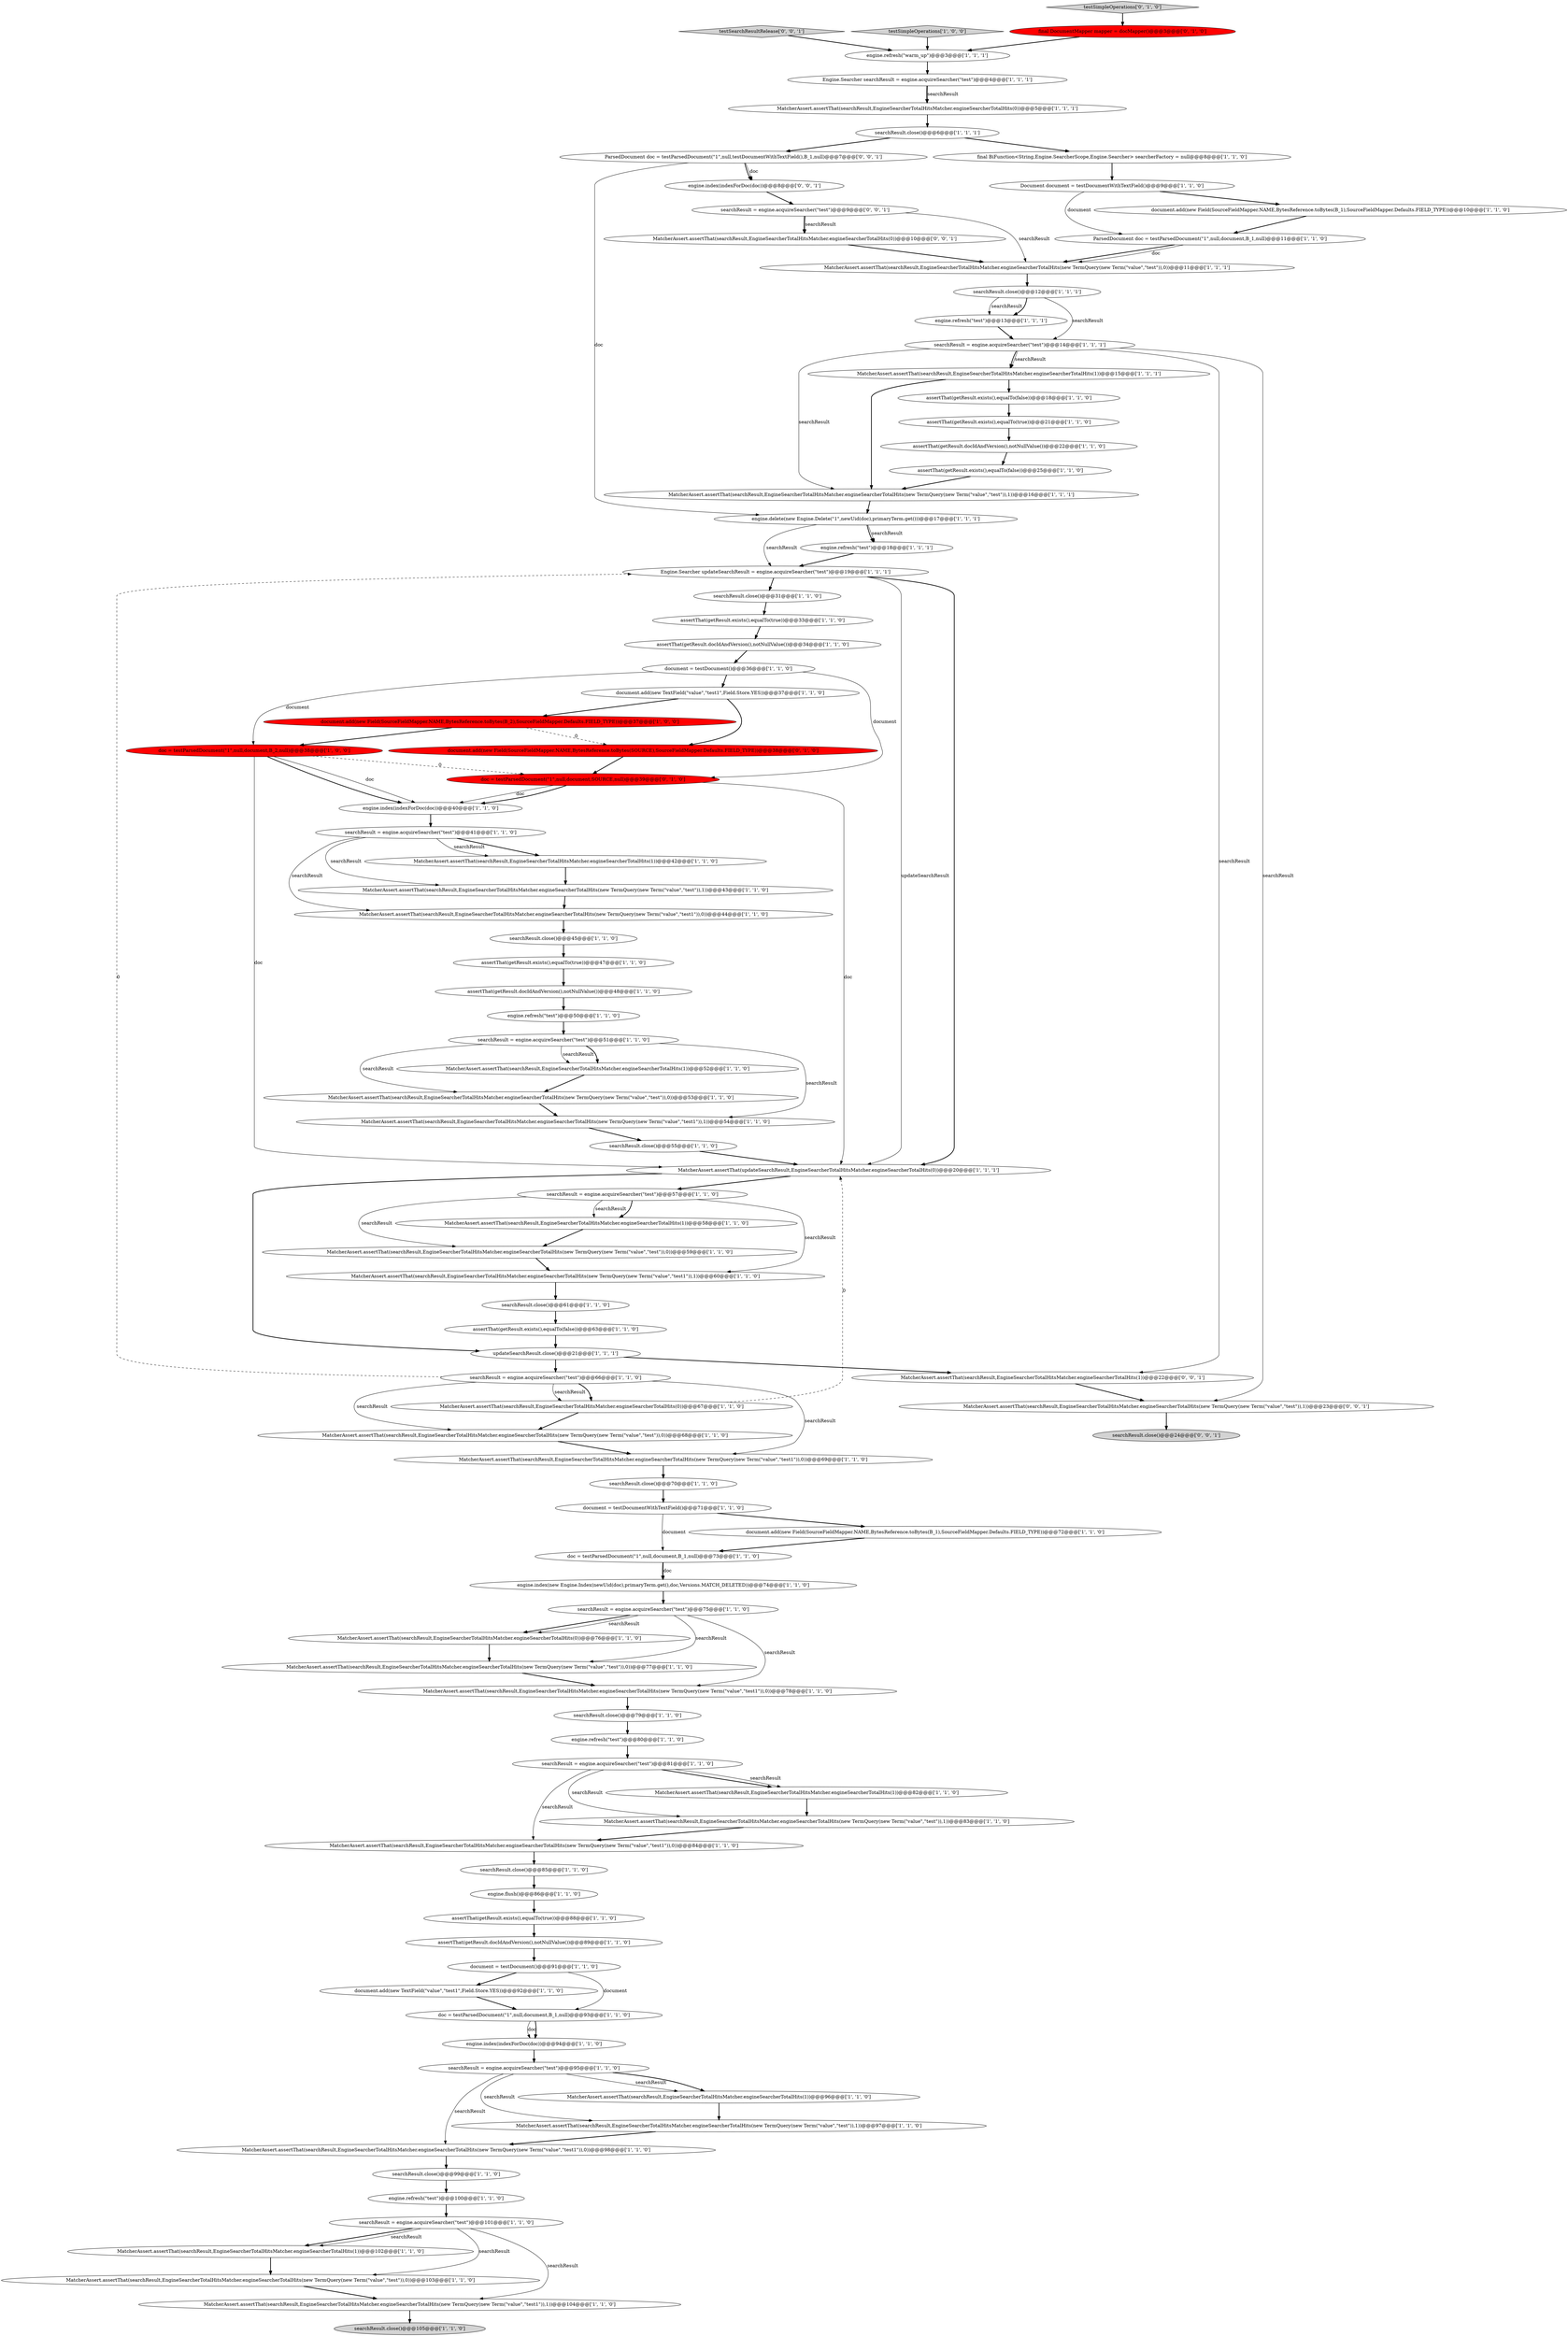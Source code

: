 digraph {
85 [style = filled, label = "assertThat(getResult.exists(),equalTo(true))@@@21@@@['1', '1', '0']", fillcolor = white, shape = ellipse image = "AAA0AAABBB1BBB"];
27 [style = filled, label = "MatcherAssert.assertThat(searchResult,EngineSearcherTotalHitsMatcher.engineSearcherTotalHits(new TermQuery(new Term(\"value\",\"test\")),1))@@@43@@@['1', '1', '0']", fillcolor = white, shape = ellipse image = "AAA0AAABBB1BBB"];
54 [style = filled, label = "engine.refresh(\"test\")@@@80@@@['1', '1', '0']", fillcolor = white, shape = ellipse image = "AAA0AAABBB1BBB"];
70 [style = filled, label = "doc = testParsedDocument(\"1\",null,document,B_2,null)@@@38@@@['1', '0', '0']", fillcolor = red, shape = ellipse image = "AAA1AAABBB1BBB"];
83 [style = filled, label = "assertThat(getResult.docIdAndVersion(),notNullValue())@@@22@@@['1', '1', '0']", fillcolor = white, shape = ellipse image = "AAA0AAABBB1BBB"];
3 [style = filled, label = "doc = testParsedDocument(\"1\",null,document,B_1,null)@@@73@@@['1', '1', '0']", fillcolor = white, shape = ellipse image = "AAA0AAABBB1BBB"];
20 [style = filled, label = "assertThat(getResult.exists(),equalTo(true))@@@47@@@['1', '1', '0']", fillcolor = white, shape = ellipse image = "AAA0AAABBB1BBB"];
28 [style = filled, label = "searchResult.close()@@@6@@@['1', '1', '1']", fillcolor = white, shape = ellipse image = "AAA0AAABBB1BBB"];
32 [style = filled, label = "document = testDocument()@@@36@@@['1', '1', '0']", fillcolor = white, shape = ellipse image = "AAA0AAABBB1BBB"];
97 [style = filled, label = "searchResult = engine.acquireSearcher(\"test\")@@@9@@@['0', '0', '1']", fillcolor = white, shape = ellipse image = "AAA0AAABBB3BBB"];
59 [style = filled, label = "MatcherAssert.assertThat(searchResult,EngineSearcherTotalHitsMatcher.engineSearcherTotalHits(new TermQuery(new Term(\"value\",\"test1\")),1))@@@104@@@['1', '1', '0']", fillcolor = white, shape = ellipse image = "AAA0AAABBB1BBB"];
75 [style = filled, label = "MatcherAssert.assertThat(searchResult,EngineSearcherTotalHitsMatcher.engineSearcherTotalHits(0))@@@76@@@['1', '1', '0']", fillcolor = white, shape = ellipse image = "AAA0AAABBB1BBB"];
61 [style = filled, label = "assertThat(getResult.exists(),equalTo(true))@@@88@@@['1', '1', '0']", fillcolor = white, shape = ellipse image = "AAA0AAABBB1BBB"];
6 [style = filled, label = "MatcherAssert.assertThat(searchResult,EngineSearcherTotalHitsMatcher.engineSearcherTotalHits(1))@@@102@@@['1', '1', '0']", fillcolor = white, shape = ellipse image = "AAA0AAABBB1BBB"];
50 [style = filled, label = "searchResult.close()@@@105@@@['1', '1', '0']", fillcolor = lightgray, shape = ellipse image = "AAA0AAABBB1BBB"];
82 [style = filled, label = "assertThat(getResult.docIdAndVersion(),notNullValue())@@@34@@@['1', '1', '0']", fillcolor = white, shape = ellipse image = "AAA0AAABBB1BBB"];
33 [style = filled, label = "doc = testParsedDocument(\"1\",null,document,B_1,null)@@@93@@@['1', '1', '0']", fillcolor = white, shape = ellipse image = "AAA0AAABBB1BBB"];
37 [style = filled, label = "engine.flush()@@@86@@@['1', '1', '0']", fillcolor = white, shape = ellipse image = "AAA0AAABBB1BBB"];
56 [style = filled, label = "engine.refresh(\"test\")@@@50@@@['1', '1', '0']", fillcolor = white, shape = ellipse image = "AAA0AAABBB1BBB"];
77 [style = filled, label = "MatcherAssert.assertThat(searchResult,EngineSearcherTotalHitsMatcher.engineSearcherTotalHits(new TermQuery(new Term(\"value\",\"test\")),0))@@@53@@@['1', '1', '0']", fillcolor = white, shape = ellipse image = "AAA0AAABBB1BBB"];
36 [style = filled, label = "Engine.Searcher updateSearchResult = engine.acquireSearcher(\"test\")@@@19@@@['1', '1', '1']", fillcolor = white, shape = ellipse image = "AAA0AAABBB1BBB"];
15 [style = filled, label = "searchResult = engine.acquireSearcher(\"test\")@@@14@@@['1', '1', '1']", fillcolor = white, shape = ellipse image = "AAA0AAABBB1BBB"];
72 [style = filled, label = "MatcherAssert.assertThat(searchResult,EngineSearcherTotalHitsMatcher.engineSearcherTotalHits(new TermQuery(new Term(\"value\",\"test1\")),0))@@@98@@@['1', '1', '0']", fillcolor = white, shape = ellipse image = "AAA0AAABBB1BBB"];
49 [style = filled, label = "MatcherAssert.assertThat(searchResult,EngineSearcherTotalHitsMatcher.engineSearcherTotalHits(new TermQuery(new Term(\"value\",\"test1\")),0))@@@69@@@['1', '1', '0']", fillcolor = white, shape = ellipse image = "AAA0AAABBB1BBB"];
9 [style = filled, label = "searchResult.close()@@@70@@@['1', '1', '0']", fillcolor = white, shape = ellipse image = "AAA0AAABBB1BBB"];
5 [style = filled, label = "MatcherAssert.assertThat(searchResult,EngineSearcherTotalHitsMatcher.engineSearcherTotalHits(new TermQuery(new Term(\"value\",\"test\")),0))@@@77@@@['1', '1', '0']", fillcolor = white, shape = ellipse image = "AAA0AAABBB1BBB"];
79 [style = filled, label = "MatcherAssert.assertThat(searchResult,EngineSearcherTotalHitsMatcher.engineSearcherTotalHits(new TermQuery(new Term(\"value\",\"test\")),0))@@@103@@@['1', '1', '0']", fillcolor = white, shape = ellipse image = "AAA0AAABBB1BBB"];
48 [style = filled, label = "ParsedDocument doc = testParsedDocument(\"1\",null,document,B_1,null)@@@11@@@['1', '1', '0']", fillcolor = white, shape = ellipse image = "AAA0AAABBB1BBB"];
86 [style = filled, label = "searchResult = engine.acquireSearcher(\"test\")@@@75@@@['1', '1', '0']", fillcolor = white, shape = ellipse image = "AAA0AAABBB1BBB"];
31 [style = filled, label = "engine.refresh(\"test\")@@@100@@@['1', '1', '0']", fillcolor = white, shape = ellipse image = "AAA0AAABBB1BBB"];
52 [style = filled, label = "MatcherAssert.assertThat(searchResult,EngineSearcherTotalHitsMatcher.engineSearcherTotalHits(1))@@@15@@@['1', '1', '1']", fillcolor = white, shape = ellipse image = "AAA0AAABBB1BBB"];
29 [style = filled, label = "document = testDocumentWithTextField()@@@71@@@['1', '1', '0']", fillcolor = white, shape = ellipse image = "AAA0AAABBB1BBB"];
2 [style = filled, label = "searchResult = engine.acquireSearcher(\"test\")@@@66@@@['1', '1', '0']", fillcolor = white, shape = ellipse image = "AAA0AAABBB1BBB"];
98 [style = filled, label = "testSearchResultRelease['0', '0', '1']", fillcolor = lightgray, shape = diamond image = "AAA0AAABBB3BBB"];
76 [style = filled, label = "MatcherAssert.assertThat(updateSearchResult,EngineSearcherTotalHitsMatcher.engineSearcherTotalHits(0))@@@20@@@['1', '1', '1']", fillcolor = white, shape = ellipse image = "AAA0AAABBB1BBB"];
93 [style = filled, label = "searchResult.close()@@@24@@@['0', '0', '1']", fillcolor = lightgray, shape = ellipse image = "AAA0AAABBB3BBB"];
90 [style = filled, label = "document.add(new Field(SourceFieldMapper.NAME,BytesReference.toBytes(SOURCE),SourceFieldMapper.Defaults.FIELD_TYPE))@@@38@@@['0', '1', '0']", fillcolor = red, shape = ellipse image = "AAA1AAABBB2BBB"];
95 [style = filled, label = "ParsedDocument doc = testParsedDocument(\"1\",null,testDocumentWithTextField(),B_1,null)@@@7@@@['0', '0', '1']", fillcolor = white, shape = ellipse image = "AAA0AAABBB3BBB"];
21 [style = filled, label = "MatcherAssert.assertThat(searchResult,EngineSearcherTotalHitsMatcher.engineSearcherTotalHits(new TermQuery(new Term(\"value\",\"test\")),0))@@@11@@@['1', '1', '1']", fillcolor = white, shape = ellipse image = "AAA0AAABBB1BBB"];
84 [style = filled, label = "searchResult.close()@@@99@@@['1', '1', '0']", fillcolor = white, shape = ellipse image = "AAA0AAABBB1BBB"];
88 [style = filled, label = "MatcherAssert.assertThat(searchResult,EngineSearcherTotalHitsMatcher.engineSearcherTotalHits(1))@@@42@@@['1', '1', '0']", fillcolor = white, shape = ellipse image = "AAA0AAABBB1BBB"];
16 [style = filled, label = "MatcherAssert.assertThat(searchResult,EngineSearcherTotalHitsMatcher.engineSearcherTotalHits(new TermQuery(new Term(\"value\",\"test1\")),1))@@@54@@@['1', '1', '0']", fillcolor = white, shape = ellipse image = "AAA0AAABBB1BBB"];
23 [style = filled, label = "document.add(new TextField(\"value\",\"test1\",Field.Store.YES))@@@92@@@['1', '1', '0']", fillcolor = white, shape = ellipse image = "AAA0AAABBB1BBB"];
78 [style = filled, label = "searchResult = engine.acquireSearcher(\"test\")@@@81@@@['1', '1', '0']", fillcolor = white, shape = ellipse image = "AAA0AAABBB1BBB"];
94 [style = filled, label = "MatcherAssert.assertThat(searchResult,EngineSearcherTotalHitsMatcher.engineSearcherTotalHits(0))@@@10@@@['0', '0', '1']", fillcolor = white, shape = ellipse image = "AAA0AAABBB3BBB"];
62 [style = filled, label = "document = testDocument()@@@91@@@['1', '1', '0']", fillcolor = white, shape = ellipse image = "AAA0AAABBB1BBB"];
99 [style = filled, label = "engine.index(indexForDoc(doc))@@@8@@@['0', '0', '1']", fillcolor = white, shape = ellipse image = "AAA0AAABBB3BBB"];
45 [style = filled, label = "document.add(new Field(SourceFieldMapper.NAME,BytesReference.toBytes(B_1),SourceFieldMapper.Defaults.FIELD_TYPE))@@@72@@@['1', '1', '0']", fillcolor = white, shape = ellipse image = "AAA0AAABBB1BBB"];
46 [style = filled, label = "engine.index(new Engine.Index(newUid(doc),primaryTerm.get(),doc,Versions.MATCH_DELETED))@@@74@@@['1', '1', '0']", fillcolor = white, shape = ellipse image = "AAA0AAABBB1BBB"];
81 [style = filled, label = "searchResult.close()@@@79@@@['1', '1', '0']", fillcolor = white, shape = ellipse image = "AAA0AAABBB1BBB"];
8 [style = filled, label = "testSimpleOperations['1', '0', '0']", fillcolor = lightgray, shape = diamond image = "AAA0AAABBB1BBB"];
41 [style = filled, label = "assertThat(getResult.exists(),equalTo(false))@@@63@@@['1', '1', '0']", fillcolor = white, shape = ellipse image = "AAA0AAABBB1BBB"];
42 [style = filled, label = "Document document = testDocumentWithTextField()@@@9@@@['1', '1', '0']", fillcolor = white, shape = ellipse image = "AAA0AAABBB1BBB"];
4 [style = filled, label = "searchResult.close()@@@45@@@['1', '1', '0']", fillcolor = white, shape = ellipse image = "AAA0AAABBB1BBB"];
14 [style = filled, label = "MatcherAssert.assertThat(searchResult,EngineSearcherTotalHitsMatcher.engineSearcherTotalHits(new TermQuery(new Term(\"value\",\"test1\")),0))@@@84@@@['1', '1', '0']", fillcolor = white, shape = ellipse image = "AAA0AAABBB1BBB"];
26 [style = filled, label = "engine.delete(new Engine.Delete(\"1\",newUid(doc),primaryTerm.get()))@@@17@@@['1', '1', '1']", fillcolor = white, shape = ellipse image = "AAA0AAABBB1BBB"];
69 [style = filled, label = "searchResult.close()@@@85@@@['1', '1', '0']", fillcolor = white, shape = ellipse image = "AAA0AAABBB1BBB"];
66 [style = filled, label = "searchResult.close()@@@55@@@['1', '1', '0']", fillcolor = white, shape = ellipse image = "AAA0AAABBB1BBB"];
64 [style = filled, label = "searchResult = engine.acquireSearcher(\"test\")@@@95@@@['1', '1', '0']", fillcolor = white, shape = ellipse image = "AAA0AAABBB1BBB"];
53 [style = filled, label = "searchResult.close()@@@31@@@['1', '1', '0']", fillcolor = white, shape = ellipse image = "AAA0AAABBB1BBB"];
39 [style = filled, label = "assertThat(getResult.exists(),equalTo(false))@@@25@@@['1', '1', '0']", fillcolor = white, shape = ellipse image = "AAA0AAABBB1BBB"];
55 [style = filled, label = "assertThat(getResult.docIdAndVersion(),notNullValue())@@@89@@@['1', '1', '0']", fillcolor = white, shape = ellipse image = "AAA0AAABBB1BBB"];
1 [style = filled, label = "MatcherAssert.assertThat(searchResult,EngineSearcherTotalHitsMatcher.engineSearcherTotalHits(new TermQuery(new Term(\"value\",\"test\")),1))@@@83@@@['1', '1', '0']", fillcolor = white, shape = ellipse image = "AAA0AAABBB1BBB"];
19 [style = filled, label = "MatcherAssert.assertThat(searchResult,EngineSearcherTotalHitsMatcher.engineSearcherTotalHits(new TermQuery(new Term(\"value\",\"test1\")),0))@@@44@@@['1', '1', '0']", fillcolor = white, shape = ellipse image = "AAA0AAABBB1BBB"];
89 [style = filled, label = "doc = testParsedDocument(\"1\",null,document,SOURCE,null)@@@39@@@['0', '1', '0']", fillcolor = red, shape = ellipse image = "AAA1AAABBB2BBB"];
0 [style = filled, label = "document.add(new Field(SourceFieldMapper.NAME,BytesReference.toBytes(B_1),SourceFieldMapper.Defaults.FIELD_TYPE))@@@10@@@['1', '1', '0']", fillcolor = white, shape = ellipse image = "AAA0AAABBB1BBB"];
10 [style = filled, label = "searchResult = engine.acquireSearcher(\"test\")@@@51@@@['1', '1', '0']", fillcolor = white, shape = ellipse image = "AAA0AAABBB1BBB"];
96 [style = filled, label = "MatcherAssert.assertThat(searchResult,EngineSearcherTotalHitsMatcher.engineSearcherTotalHits(1))@@@22@@@['0', '0', '1']", fillcolor = white, shape = ellipse image = "AAA0AAABBB3BBB"];
22 [style = filled, label = "MatcherAssert.assertThat(searchResult,EngineSearcherTotalHitsMatcher.engineSearcherTotalHits(new TermQuery(new Term(\"value\",\"test\")),1))@@@16@@@['1', '1', '1']", fillcolor = white, shape = ellipse image = "AAA0AAABBB1BBB"];
60 [style = filled, label = "engine.refresh(\"warm_up\")@@@3@@@['1', '1', '1']", fillcolor = white, shape = ellipse image = "AAA0AAABBB1BBB"];
17 [style = filled, label = "updateSearchResult.close()@@@21@@@['1', '1', '1']", fillcolor = white, shape = ellipse image = "AAA0AAABBB1BBB"];
65 [style = filled, label = "Engine.Searcher searchResult = engine.acquireSearcher(\"test\")@@@4@@@['1', '1', '1']", fillcolor = white, shape = ellipse image = "AAA0AAABBB1BBB"];
80 [style = filled, label = "searchResult.close()@@@61@@@['1', '1', '0']", fillcolor = white, shape = ellipse image = "AAA0AAABBB1BBB"];
18 [style = filled, label = "MatcherAssert.assertThat(searchResult,EngineSearcherTotalHitsMatcher.engineSearcherTotalHits(new TermQuery(new Term(\"value\",\"test\")),1))@@@97@@@['1', '1', '0']", fillcolor = white, shape = ellipse image = "AAA0AAABBB1BBB"];
24 [style = filled, label = "MatcherAssert.assertThat(searchResult,EngineSearcherTotalHitsMatcher.engineSearcherTotalHits(1))@@@96@@@['1', '1', '0']", fillcolor = white, shape = ellipse image = "AAA0AAABBB1BBB"];
91 [style = filled, label = "testSimpleOperations['0', '1', '0']", fillcolor = lightgray, shape = diamond image = "AAA0AAABBB2BBB"];
51 [style = filled, label = "engine.index(indexForDoc(doc))@@@40@@@['1', '1', '0']", fillcolor = white, shape = ellipse image = "AAA0AAABBB1BBB"];
13 [style = filled, label = "searchResult = engine.acquireSearcher(\"test\")@@@101@@@['1', '1', '0']", fillcolor = white, shape = ellipse image = "AAA0AAABBB1BBB"];
35 [style = filled, label = "searchResult = engine.acquireSearcher(\"test\")@@@41@@@['1', '1', '0']", fillcolor = white, shape = ellipse image = "AAA0AAABBB1BBB"];
74 [style = filled, label = "MatcherAssert.assertThat(searchResult,EngineSearcherTotalHitsMatcher.engineSearcherTotalHits(new TermQuery(new Term(\"value\",\"test1\")),1))@@@60@@@['1', '1', '0']", fillcolor = white, shape = ellipse image = "AAA0AAABBB1BBB"];
38 [style = filled, label = "engine.refresh(\"test\")@@@13@@@['1', '1', '1']", fillcolor = white, shape = ellipse image = "AAA0AAABBB1BBB"];
11 [style = filled, label = "MatcherAssert.assertThat(searchResult,EngineSearcherTotalHitsMatcher.engineSearcherTotalHits(1))@@@58@@@['1', '1', '0']", fillcolor = white, shape = ellipse image = "AAA0AAABBB1BBB"];
25 [style = filled, label = "assertThat(getResult.exists(),equalTo(false))@@@18@@@['1', '1', '0']", fillcolor = white, shape = ellipse image = "AAA0AAABBB1BBB"];
100 [style = filled, label = "MatcherAssert.assertThat(searchResult,EngineSearcherTotalHitsMatcher.engineSearcherTotalHits(new TermQuery(new Term(\"value\",\"test\")),1))@@@23@@@['0', '0', '1']", fillcolor = white, shape = ellipse image = "AAA0AAABBB3BBB"];
40 [style = filled, label = "MatcherAssert.assertThat(searchResult,EngineSearcherTotalHitsMatcher.engineSearcherTotalHits(0))@@@5@@@['1', '1', '1']", fillcolor = white, shape = ellipse image = "AAA0AAABBB1BBB"];
58 [style = filled, label = "searchResult = engine.acquireSearcher(\"test\")@@@57@@@['1', '1', '0']", fillcolor = white, shape = ellipse image = "AAA0AAABBB1BBB"];
63 [style = filled, label = "assertThat(getResult.docIdAndVersion(),notNullValue())@@@48@@@['1', '1', '0']", fillcolor = white, shape = ellipse image = "AAA0AAABBB1BBB"];
92 [style = filled, label = "final DocumentMapper mapper = docMapper()@@@3@@@['0', '1', '0']", fillcolor = red, shape = ellipse image = "AAA1AAABBB2BBB"];
34 [style = filled, label = "document.add(new Field(SourceFieldMapper.NAME,BytesReference.toBytes(B_2),SourceFieldMapper.Defaults.FIELD_TYPE))@@@37@@@['1', '0', '0']", fillcolor = red, shape = ellipse image = "AAA1AAABBB1BBB"];
68 [style = filled, label = "MatcherAssert.assertThat(searchResult,EngineSearcherTotalHitsMatcher.engineSearcherTotalHits(new TermQuery(new Term(\"value\",\"test\")),0))@@@59@@@['1', '1', '0']", fillcolor = white, shape = ellipse image = "AAA0AAABBB1BBB"];
44 [style = filled, label = "MatcherAssert.assertThat(searchResult,EngineSearcherTotalHitsMatcher.engineSearcherTotalHits(1))@@@82@@@['1', '1', '0']", fillcolor = white, shape = ellipse image = "AAA0AAABBB1BBB"];
71 [style = filled, label = "MatcherAssert.assertThat(searchResult,EngineSearcherTotalHitsMatcher.engineSearcherTotalHits(1))@@@52@@@['1', '1', '0']", fillcolor = white, shape = ellipse image = "AAA0AAABBB1BBB"];
12 [style = filled, label = "engine.refresh(\"test\")@@@18@@@['1', '1', '1']", fillcolor = white, shape = ellipse image = "AAA0AAABBB1BBB"];
47 [style = filled, label = "document.add(new TextField(\"value\",\"test1\",Field.Store.YES))@@@37@@@['1', '1', '0']", fillcolor = white, shape = ellipse image = "AAA0AAABBB1BBB"];
87 [style = filled, label = "MatcherAssert.assertThat(searchResult,EngineSearcherTotalHitsMatcher.engineSearcherTotalHits(0))@@@67@@@['1', '1', '0']", fillcolor = white, shape = ellipse image = "AAA0AAABBB1BBB"];
43 [style = filled, label = "MatcherAssert.assertThat(searchResult,EngineSearcherTotalHitsMatcher.engineSearcherTotalHits(new TermQuery(new Term(\"value\",\"test1\")),0))@@@78@@@['1', '1', '0']", fillcolor = white, shape = ellipse image = "AAA0AAABBB1BBB"];
30 [style = filled, label = "engine.index(indexForDoc(doc))@@@94@@@['1', '1', '0']", fillcolor = white, shape = ellipse image = "AAA0AAABBB1BBB"];
57 [style = filled, label = "final BiFunction<String,Engine.SearcherScope,Engine.Searcher> searcherFactory = null@@@8@@@['1', '1', '0']", fillcolor = white, shape = ellipse image = "AAA0AAABBB1BBB"];
73 [style = filled, label = "assertThat(getResult.exists(),equalTo(true))@@@33@@@['1', '1', '0']", fillcolor = white, shape = ellipse image = "AAA0AAABBB1BBB"];
7 [style = filled, label = "searchResult.close()@@@12@@@['1', '1', '1']", fillcolor = white, shape = ellipse image = "AAA0AAABBB1BBB"];
67 [style = filled, label = "MatcherAssert.assertThat(searchResult,EngineSearcherTotalHitsMatcher.engineSearcherTotalHits(new TermQuery(new Term(\"value\",\"test\")),0))@@@68@@@['1', '1', '0']", fillcolor = white, shape = ellipse image = "AAA0AAABBB1BBB"];
2->67 [style = solid, label="searchResult"];
73->82 [style = bold, label=""];
83->39 [style = bold, label=""];
58->68 [style = solid, label="searchResult"];
55->62 [style = bold, label=""];
36->53 [style = bold, label=""];
86->75 [style = bold, label=""];
63->56 [style = bold, label=""];
43->81 [style = bold, label=""];
16->66 [style = bold, label=""];
38->15 [style = bold, label=""];
70->51 [style = bold, label=""];
76->17 [style = bold, label=""];
29->45 [style = bold, label=""];
99->97 [style = bold, label=""];
10->77 [style = solid, label="searchResult"];
26->12 [style = bold, label=""];
23->33 [style = bold, label=""];
2->36 [style = dashed, label="0"];
13->59 [style = solid, label="searchResult"];
84->31 [style = bold, label=""];
15->52 [style = bold, label=""];
33->30 [style = solid, label="doc"];
68->74 [style = bold, label=""];
48->21 [style = bold, label=""];
86->43 [style = solid, label="searchResult"];
82->32 [style = bold, label=""];
60->65 [style = bold, label=""];
44->1 [style = bold, label=""];
27->19 [style = bold, label=""];
2->49 [style = solid, label="searchResult"];
62->23 [style = bold, label=""];
47->34 [style = bold, label=""];
54->78 [style = bold, label=""];
13->79 [style = solid, label="searchResult"];
9->29 [style = bold, label=""];
47->90 [style = bold, label=""];
90->89 [style = bold, label=""];
20->63 [style = bold, label=""];
29->3 [style = solid, label="document"];
58->11 [style = bold, label=""];
72->84 [style = bold, label=""];
3->46 [style = bold, label=""];
97->21 [style = solid, label="searchResult"];
87->76 [style = dashed, label="0"];
78->44 [style = bold, label=""];
100->93 [style = bold, label=""];
95->99 [style = bold, label=""];
51->35 [style = bold, label=""];
37->61 [style = bold, label=""];
24->18 [style = bold, label=""];
80->41 [style = bold, label=""];
70->51 [style = solid, label="doc"];
39->22 [style = bold, label=""];
56->10 [style = bold, label=""];
78->14 [style = solid, label="searchResult"];
34->90 [style = dashed, label="0"];
61->55 [style = bold, label=""];
75->5 [style = bold, label=""];
17->2 [style = bold, label=""];
79->59 [style = bold, label=""];
78->1 [style = solid, label="searchResult"];
26->12 [style = solid, label="searchResult"];
64->24 [style = solid, label="searchResult"];
14->69 [style = bold, label=""];
0->48 [style = bold, label=""];
33->30 [style = bold, label=""];
21->7 [style = bold, label=""];
34->70 [style = bold, label=""];
17->96 [style = bold, label=""];
70->89 [style = dashed, label="0"];
95->99 [style = solid, label="doc"];
69->37 [style = bold, label=""];
22->26 [style = bold, label=""];
65->40 [style = bold, label=""];
59->50 [style = bold, label=""];
15->52 [style = solid, label="searchResult"];
10->71 [style = solid, label="searchResult"];
88->27 [style = bold, label=""];
31->13 [style = bold, label=""];
65->40 [style = solid, label="searchResult"];
7->15 [style = solid, label="searchResult"];
35->88 [style = bold, label=""];
12->36 [style = bold, label=""];
62->33 [style = solid, label="document"];
32->70 [style = solid, label="document"];
52->22 [style = bold, label=""];
66->76 [style = bold, label=""];
36->76 [style = solid, label="updateSearchResult"];
42->0 [style = bold, label=""];
94->21 [style = bold, label=""];
95->26 [style = solid, label="doc"];
30->64 [style = bold, label=""];
96->100 [style = bold, label=""];
35->19 [style = solid, label="searchResult"];
6->79 [style = bold, label=""];
87->67 [style = bold, label=""];
97->94 [style = bold, label=""];
4->20 [style = bold, label=""];
7->38 [style = solid, label="searchResult"];
77->16 [style = bold, label=""];
18->72 [style = bold, label=""];
28->95 [style = bold, label=""];
86->75 [style = solid, label="searchResult"];
13->6 [style = bold, label=""];
28->57 [style = bold, label=""];
85->83 [style = bold, label=""];
91->92 [style = bold, label=""];
15->22 [style = solid, label="searchResult"];
86->5 [style = solid, label="searchResult"];
57->42 [style = bold, label=""];
10->71 [style = bold, label=""];
81->54 [style = bold, label=""];
25->85 [style = bold, label=""];
45->3 [style = bold, label=""];
89->76 [style = solid, label="doc"];
70->76 [style = solid, label="doc"];
26->36 [style = solid, label="searchResult"];
11->68 [style = bold, label=""];
8->60 [style = bold, label=""];
53->73 [style = bold, label=""];
97->94 [style = solid, label="searchResult"];
58->74 [style = solid, label="searchResult"];
92->60 [style = bold, label=""];
40->28 [style = bold, label=""];
35->88 [style = solid, label="searchResult"];
64->24 [style = bold, label=""];
64->72 [style = solid, label="searchResult"];
74->80 [style = bold, label=""];
5->43 [style = bold, label=""];
36->76 [style = bold, label=""];
2->87 [style = bold, label=""];
7->38 [style = bold, label=""];
41->17 [style = bold, label=""];
67->49 [style = bold, label=""];
52->25 [style = bold, label=""];
32->47 [style = bold, label=""];
71->77 [style = bold, label=""];
10->16 [style = solid, label="searchResult"];
98->60 [style = bold, label=""];
78->44 [style = solid, label="searchResult"];
64->18 [style = solid, label="searchResult"];
32->89 [style = solid, label="document"];
3->46 [style = solid, label="doc"];
2->87 [style = solid, label="searchResult"];
48->21 [style = solid, label="doc"];
1->14 [style = bold, label=""];
89->51 [style = solid, label="doc"];
19->4 [style = bold, label=""];
15->100 [style = solid, label="searchResult"];
76->58 [style = bold, label=""];
35->27 [style = solid, label="searchResult"];
46->86 [style = bold, label=""];
13->6 [style = solid, label="searchResult"];
15->96 [style = solid, label="searchResult"];
49->9 [style = bold, label=""];
58->11 [style = solid, label="searchResult"];
42->48 [style = solid, label="document"];
89->51 [style = bold, label=""];
}
